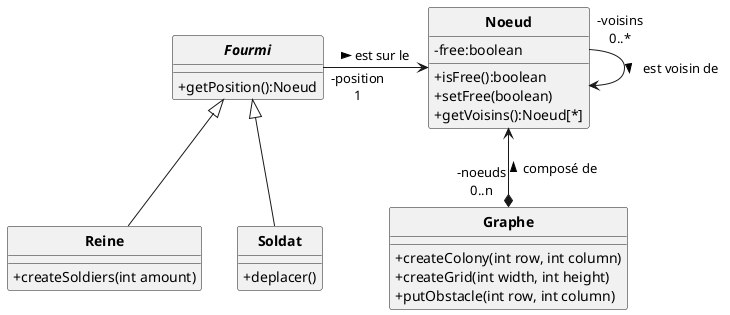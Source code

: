 @startuml
'https://plantuml.com/sequence-diagram
skinparam style strictuml
skinparam classAttributeIconSize 0
skinparam circledCharacterRadius 0
skinparam circledCharacterFontSize 0
skinparam classFontStyle Bold
'autonumber

class Graphe {
    +createColony(int row, int column)
    +createGrid(int width, int height)
    +putObstacle(int row, int column)
}
class Noeud{
    -free:boolean
    +isFree():boolean
    +setFree(boolean)
    +getVoisins():Noeud[*]
}

abstract Fourmi {
    +getPosition():Noeud
}
class Reine extends Fourmi{

    +createSoldiers(int amount)
}
class Soldat extends Fourmi{
    +deplacer()
}

Graphe "-noeuds\n0..n" *-u-> Noeud : composé de >
Fourmi "-position\n1" -> Noeud : est sur le >
Noeud "-voisins\n0..*" -> Noeud : est voisin de >

@enduml